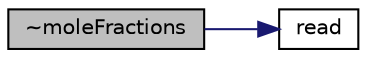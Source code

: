 digraph "~moleFractions"
{
  bgcolor="transparent";
  edge [fontname="Helvetica",fontsize="10",labelfontname="Helvetica",labelfontsize="10"];
  node [fontname="Helvetica",fontsize="10",shape=record];
  rankdir="LR";
  Node60 [label="~moleFractions",height=0.2,width=0.4,color="black", fillcolor="grey75", style="filled", fontcolor="black"];
  Node60 -> Node61 [color="midnightblue",fontsize="10",style="solid",fontname="Helvetica"];
  Node61 [label="read",height=0.2,width=0.4,color="black",URL="$a31461.html#afac0600fef97b05534a595ce00b272ed",tooltip="Read the moleFractions data. "];
}
